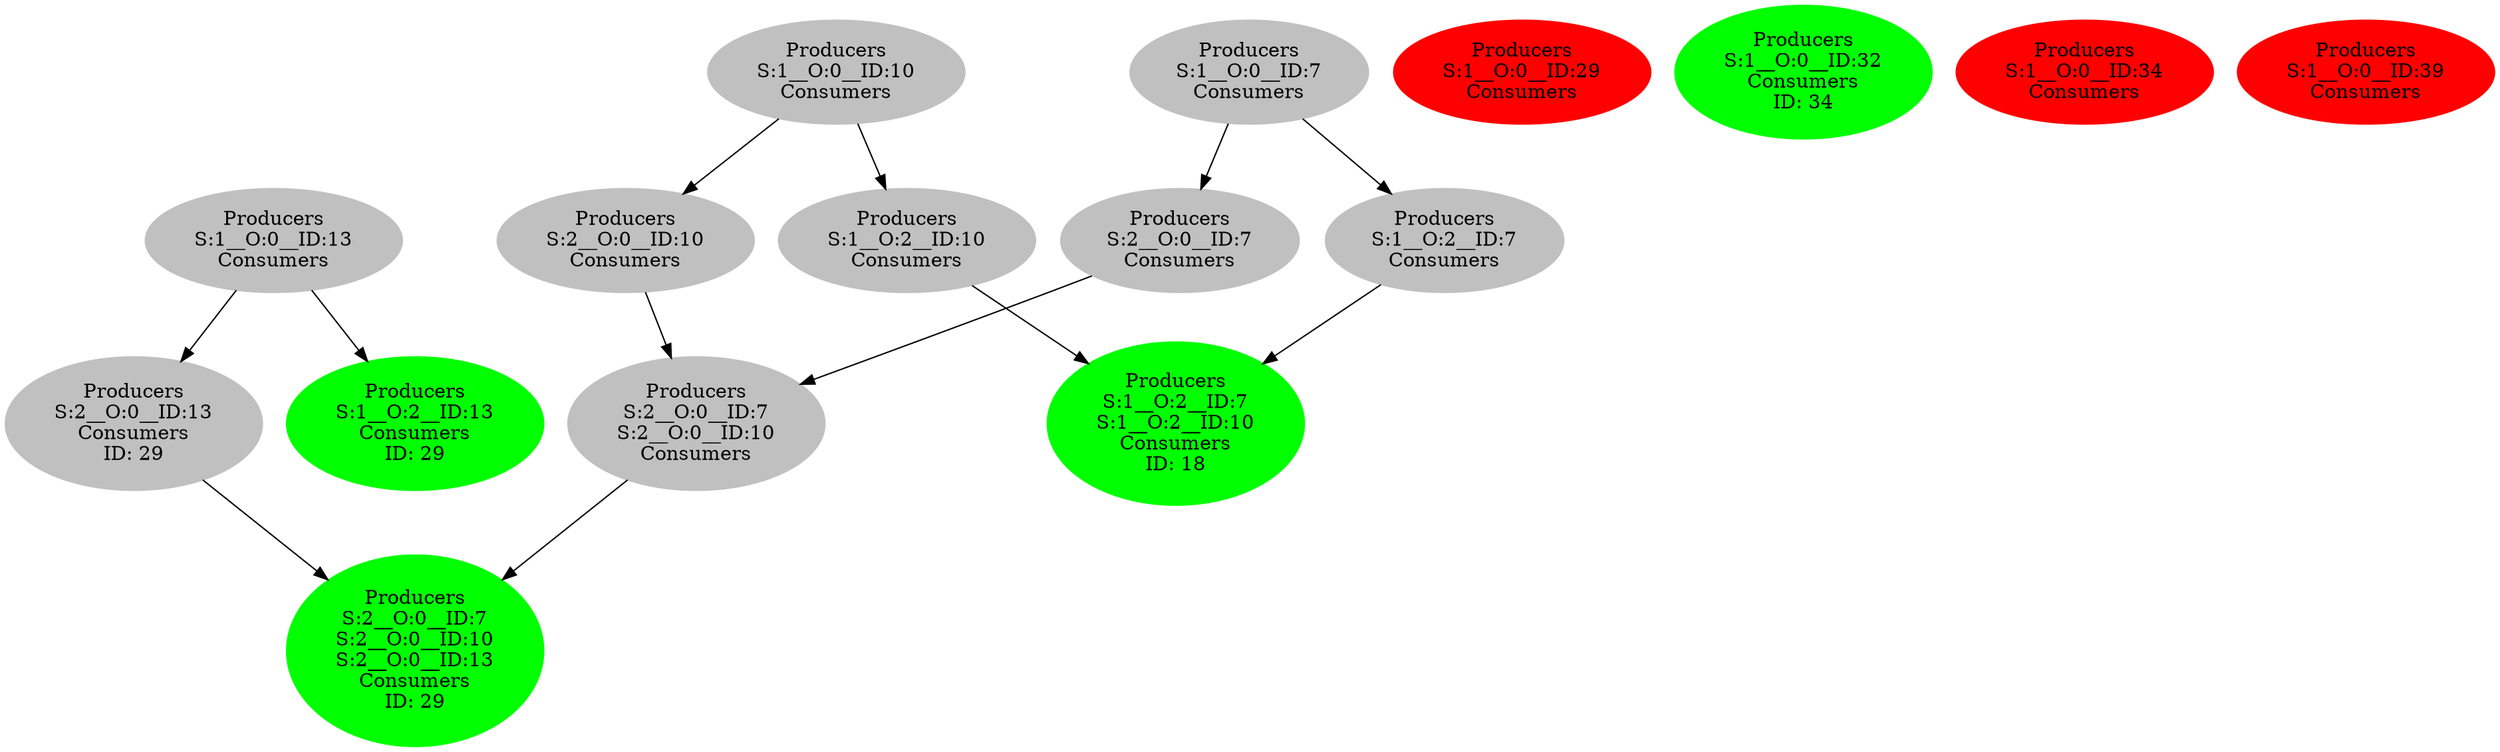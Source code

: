 strict digraph  {
0 [color=grey, label="Producers
S:1__O:0__ID:7
Consumers
", style=filled];
1 [color=grey, label="Producers
S:2__O:0__ID:7
Consumers
", style=filled];
2 [color=grey, label="Producers
S:2__O:0__ID:7
S:2__O:0__ID:10
Consumers
", style=filled];
3 [color=green, label="Producers
S:2__O:0__ID:7
S:2__O:0__ID:10
S:2__O:0__ID:13
Consumers
ID: 29", style=filled];
4 [color=grey, label="Producers
S:1__O:2__ID:7
Consumers
", style=filled];
5 [color=green, label="Producers
S:1__O:2__ID:7
S:1__O:2__ID:10
Consumers
ID: 18", style=filled];
6 [color=grey, label="Producers
S:1__O:0__ID:10
Consumers
", style=filled];
7 [color=grey, label="Producers
S:2__O:0__ID:10
Consumers
", style=filled];
8 [color=grey, label="Producers
S:1__O:2__ID:10
Consumers
", style=filled];
9 [color=grey, label="Producers
S:1__O:0__ID:13
Consumers
", style=filled];
10 [color=grey, label="Producers
S:2__O:0__ID:13
Consumers
ID: 29", style=filled];
11 [color=green, label="Producers
S:1__O:2__ID:13
Consumers
ID: 29", style=filled];
12 [color=red, label="Producers
S:1__O:0__ID:29
Consumers
", style=filled];
13 [color=green, label="Producers
S:1__O:0__ID:32
Consumers
ID: 34", style=filled];
14 [color=red, label="Producers
S:1__O:0__ID:34
Consumers
", style=filled];
15 [color=red, label="Producers
S:1__O:0__ID:39
Consumers
", style=filled];
0 -> 1;
0 -> 4;
1 -> 2;
2 -> 3;
4 -> 5;
6 -> 7;
6 -> 8;
7 -> 2;
8 -> 5;
9 -> 10;
9 -> 11;
10 -> 3;
}

